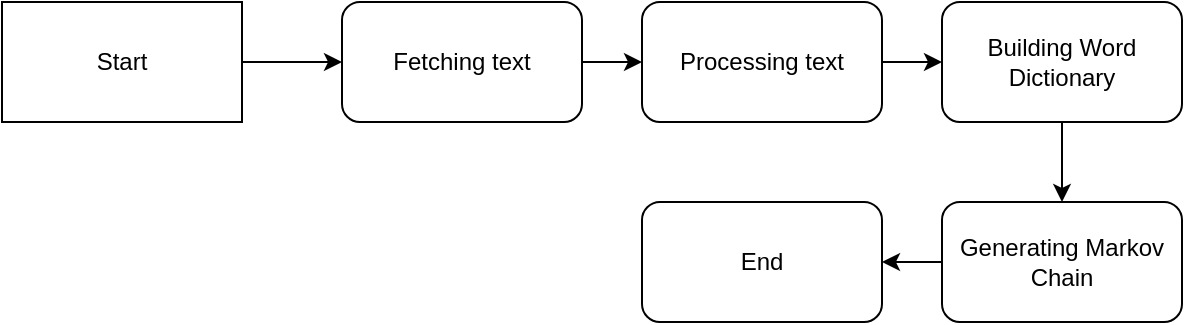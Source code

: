 <mxfile version="24.5.3" type="device">
  <diagram name="第 1 页" id="kIo4NJwo8t4PSByJqMUE">
    <mxGraphModel dx="1002" dy="569" grid="1" gridSize="10" guides="1" tooltips="1" connect="1" arrows="1" fold="1" page="1" pageScale="1" pageWidth="827" pageHeight="1169" math="0" shadow="0">
      <root>
        <mxCell id="0" />
        <mxCell id="1" parent="0" />
        <mxCell id="ekZ-rXbXREu5Y48NC3_S-3" style="edgeStyle=orthogonalEdgeStyle;rounded=0;orthogonalLoop=1;jettySize=auto;html=1;" edge="1" parent="1" source="ekZ-rXbXREu5Y48NC3_S-1" target="ekZ-rXbXREu5Y48NC3_S-4">
          <mxGeometry relative="1" as="geometry">
            <mxPoint x="414" y="170" as="targetPoint" />
          </mxGeometry>
        </mxCell>
        <mxCell id="ekZ-rXbXREu5Y48NC3_S-1" value="Start" style="rounded=0;whiteSpace=wrap;html=1;" vertex="1" parent="1">
          <mxGeometry x="40" y="190" width="120" height="60" as="geometry" />
        </mxCell>
        <mxCell id="ekZ-rXbXREu5Y48NC3_S-6" style="edgeStyle=orthogonalEdgeStyle;rounded=0;orthogonalLoop=1;jettySize=auto;html=1;exitX=1;exitY=0.5;exitDx=0;exitDy=0;entryX=0;entryY=0.5;entryDx=0;entryDy=0;" edge="1" parent="1" source="ekZ-rXbXREu5Y48NC3_S-4" target="ekZ-rXbXREu5Y48NC3_S-5">
          <mxGeometry relative="1" as="geometry" />
        </mxCell>
        <mxCell id="ekZ-rXbXREu5Y48NC3_S-4" value="Fetching text" style="rounded=1;whiteSpace=wrap;html=1;" vertex="1" parent="1">
          <mxGeometry x="210" y="190" width="120" height="60" as="geometry" />
        </mxCell>
        <mxCell id="ekZ-rXbXREu5Y48NC3_S-7" style="edgeStyle=orthogonalEdgeStyle;rounded=0;orthogonalLoop=1;jettySize=auto;html=1;exitX=1;exitY=0.5;exitDx=0;exitDy=0;" edge="1" parent="1" source="ekZ-rXbXREu5Y48NC3_S-5" target="ekZ-rXbXREu5Y48NC3_S-8">
          <mxGeometry relative="1" as="geometry">
            <mxPoint x="520" y="220" as="targetPoint" />
          </mxGeometry>
        </mxCell>
        <mxCell id="ekZ-rXbXREu5Y48NC3_S-5" value="Processing text" style="rounded=1;whiteSpace=wrap;html=1;" vertex="1" parent="1">
          <mxGeometry x="360" y="190" width="120" height="60" as="geometry" />
        </mxCell>
        <mxCell id="ekZ-rXbXREu5Y48NC3_S-9" style="edgeStyle=orthogonalEdgeStyle;rounded=0;orthogonalLoop=1;jettySize=auto;html=1;exitX=0.5;exitY=1;exitDx=0;exitDy=0;" edge="1" parent="1" source="ekZ-rXbXREu5Y48NC3_S-8" target="ekZ-rXbXREu5Y48NC3_S-10">
          <mxGeometry relative="1" as="geometry">
            <mxPoint x="570" y="300" as="targetPoint" />
          </mxGeometry>
        </mxCell>
        <mxCell id="ekZ-rXbXREu5Y48NC3_S-8" value="Building Word Dictionary" style="rounded=1;whiteSpace=wrap;html=1;" vertex="1" parent="1">
          <mxGeometry x="510" y="190" width="120" height="60" as="geometry" />
        </mxCell>
        <mxCell id="ekZ-rXbXREu5Y48NC3_S-12" value="" style="edgeStyle=orthogonalEdgeStyle;rounded=0;orthogonalLoop=1;jettySize=auto;html=1;" edge="1" parent="1" source="ekZ-rXbXREu5Y48NC3_S-10" target="ekZ-rXbXREu5Y48NC3_S-11">
          <mxGeometry relative="1" as="geometry" />
        </mxCell>
        <mxCell id="ekZ-rXbXREu5Y48NC3_S-10" value="Generating Markov Chain" style="rounded=1;whiteSpace=wrap;html=1;" vertex="1" parent="1">
          <mxGeometry x="510" y="290" width="120" height="60" as="geometry" />
        </mxCell>
        <mxCell id="ekZ-rXbXREu5Y48NC3_S-11" value="End" style="whiteSpace=wrap;html=1;rounded=1;" vertex="1" parent="1">
          <mxGeometry x="360" y="290" width="120" height="60" as="geometry" />
        </mxCell>
      </root>
    </mxGraphModel>
  </diagram>
</mxfile>
